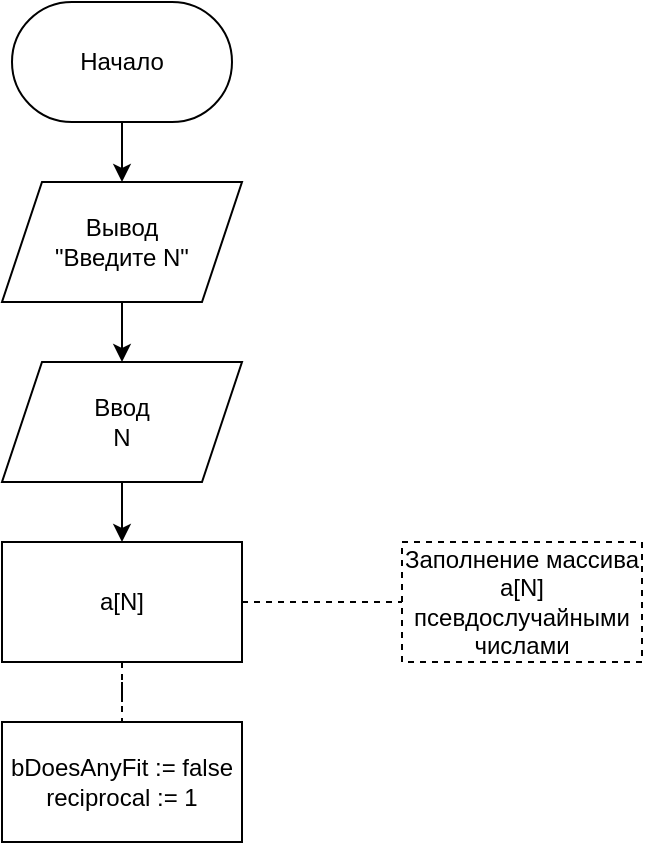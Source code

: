 <mxfile version="14.0.1" type="github"><diagram id="bkQqEIbe-VhgmHZrJ1t0" name="Page-1"><mxGraphModel dx="1192" dy="843" grid="1" gridSize="10" guides="1" tooltips="1" connect="1" arrows="1" fold="1" page="1" pageScale="1" pageWidth="827" pageHeight="1169" math="0" shadow="0"><root><mxCell id="0"/><mxCell id="1" parent="0"/><mxCell id="5rwyCiuya1J5BVVS9E9V-3" value="" style="edgeStyle=orthogonalEdgeStyle;rounded=0;orthogonalLoop=1;jettySize=auto;html=1;" edge="1" parent="1" source="5rwyCiuya1J5BVVS9E9V-1" target="5rwyCiuya1J5BVVS9E9V-2"><mxGeometry relative="1" as="geometry"/></mxCell><mxCell id="5rwyCiuya1J5BVVS9E9V-1" value="&lt;div&gt;Начало&lt;/div&gt;" style="rounded=1;whiteSpace=wrap;html=1;arcSize=50;" vertex="1" parent="1"><mxGeometry x="340" width="110" height="60" as="geometry"/></mxCell><mxCell id="5rwyCiuya1J5BVVS9E9V-5" value="" style="edgeStyle=orthogonalEdgeStyle;rounded=0;orthogonalLoop=1;jettySize=auto;html=1;" edge="1" parent="1" source="5rwyCiuya1J5BVVS9E9V-2" target="5rwyCiuya1J5BVVS9E9V-4"><mxGeometry relative="1" as="geometry"/></mxCell><mxCell id="5rwyCiuya1J5BVVS9E9V-2" value="&lt;div&gt;Вывод&lt;/div&gt;&lt;div&gt;&quot;Введите N&quot;&lt;br&gt;&lt;/div&gt;" style="shape=parallelogram;perimeter=parallelogramPerimeter;whiteSpace=wrap;html=1;fixedSize=1;rounded=1;arcSize=0;" vertex="1" parent="1"><mxGeometry x="335" y="90" width="120" height="60" as="geometry"/></mxCell><mxCell id="5rwyCiuya1J5BVVS9E9V-8" value="" style="edgeStyle=orthogonalEdgeStyle;rounded=0;orthogonalLoop=1;jettySize=auto;html=1;" edge="1" parent="1" source="5rwyCiuya1J5BVVS9E9V-4" target="5rwyCiuya1J5BVVS9E9V-7"><mxGeometry relative="1" as="geometry"/></mxCell><mxCell id="5rwyCiuya1J5BVVS9E9V-4" value="&lt;div&gt;Ввод&lt;/div&gt;&lt;div&gt;N&lt;br&gt;&lt;/div&gt;" style="shape=parallelogram;perimeter=parallelogramPerimeter;whiteSpace=wrap;html=1;fixedSize=1;rounded=1;arcSize=0;" vertex="1" parent="1"><mxGeometry x="335" y="180" width="120" height="60" as="geometry"/></mxCell><mxCell id="5rwyCiuya1J5BVVS9E9V-6" style="edgeStyle=orthogonalEdgeStyle;rounded=0;orthogonalLoop=1;jettySize=auto;html=1;exitX=0.5;exitY=1;exitDx=0;exitDy=0;" edge="1" parent="1" source="5rwyCiuya1J5BVVS9E9V-4" target="5rwyCiuya1J5BVVS9E9V-4"><mxGeometry relative="1" as="geometry"/></mxCell><mxCell id="5rwyCiuya1J5BVVS9E9V-16" value="" style="edgeStyle=orthogonalEdgeStyle;orthogonalLoop=1;jettySize=auto;html=1;rounded=0;dashed=1;endArrow=none;endFill=0;" edge="1" parent="1" source="5rwyCiuya1J5BVVS9E9V-7" target="5rwyCiuya1J5BVVS9E9V-15"><mxGeometry relative="1" as="geometry"/></mxCell><mxCell id="5rwyCiuya1J5BVVS9E9V-18" value="" style="edgeStyle=orthogonalEdgeStyle;rounded=0;orthogonalLoop=1;jettySize=auto;html=1;dashed=1;endArrow=none;endFill=0;strokeColor=#000000;" edge="1" parent="1" source="5rwyCiuya1J5BVVS9E9V-7" target="5rwyCiuya1J5BVVS9E9V-17"><mxGeometry relative="1" as="geometry"/></mxCell><mxCell id="5rwyCiuya1J5BVVS9E9V-7" value="a[N]" style="whiteSpace=wrap;html=1;rounded=1;arcSize=0;" vertex="1" parent="1"><mxGeometry x="335" y="270" width="120" height="60" as="geometry"/></mxCell><mxCell id="5rwyCiuya1J5BVVS9E9V-15" value="Заполнение массива a[N] псевдослучайными числами" style="whiteSpace=wrap;html=1;rounded=1;arcSize=0;dashed=1;" vertex="1" parent="1"><mxGeometry x="535" y="270" width="120" height="60" as="geometry"/></mxCell><mxCell id="5rwyCiuya1J5BVVS9E9V-17" value="&lt;div&gt;bDoesAnyFit := false&lt;/div&gt;&lt;div&gt;reciprocal := 1&lt;br&gt;&lt;/div&gt;" style="whiteSpace=wrap;html=1;rounded=1;arcSize=0;" vertex="1" parent="1"><mxGeometry x="335" y="360" width="120" height="60" as="geometry"/></mxCell></root></mxGraphModel></diagram></mxfile>